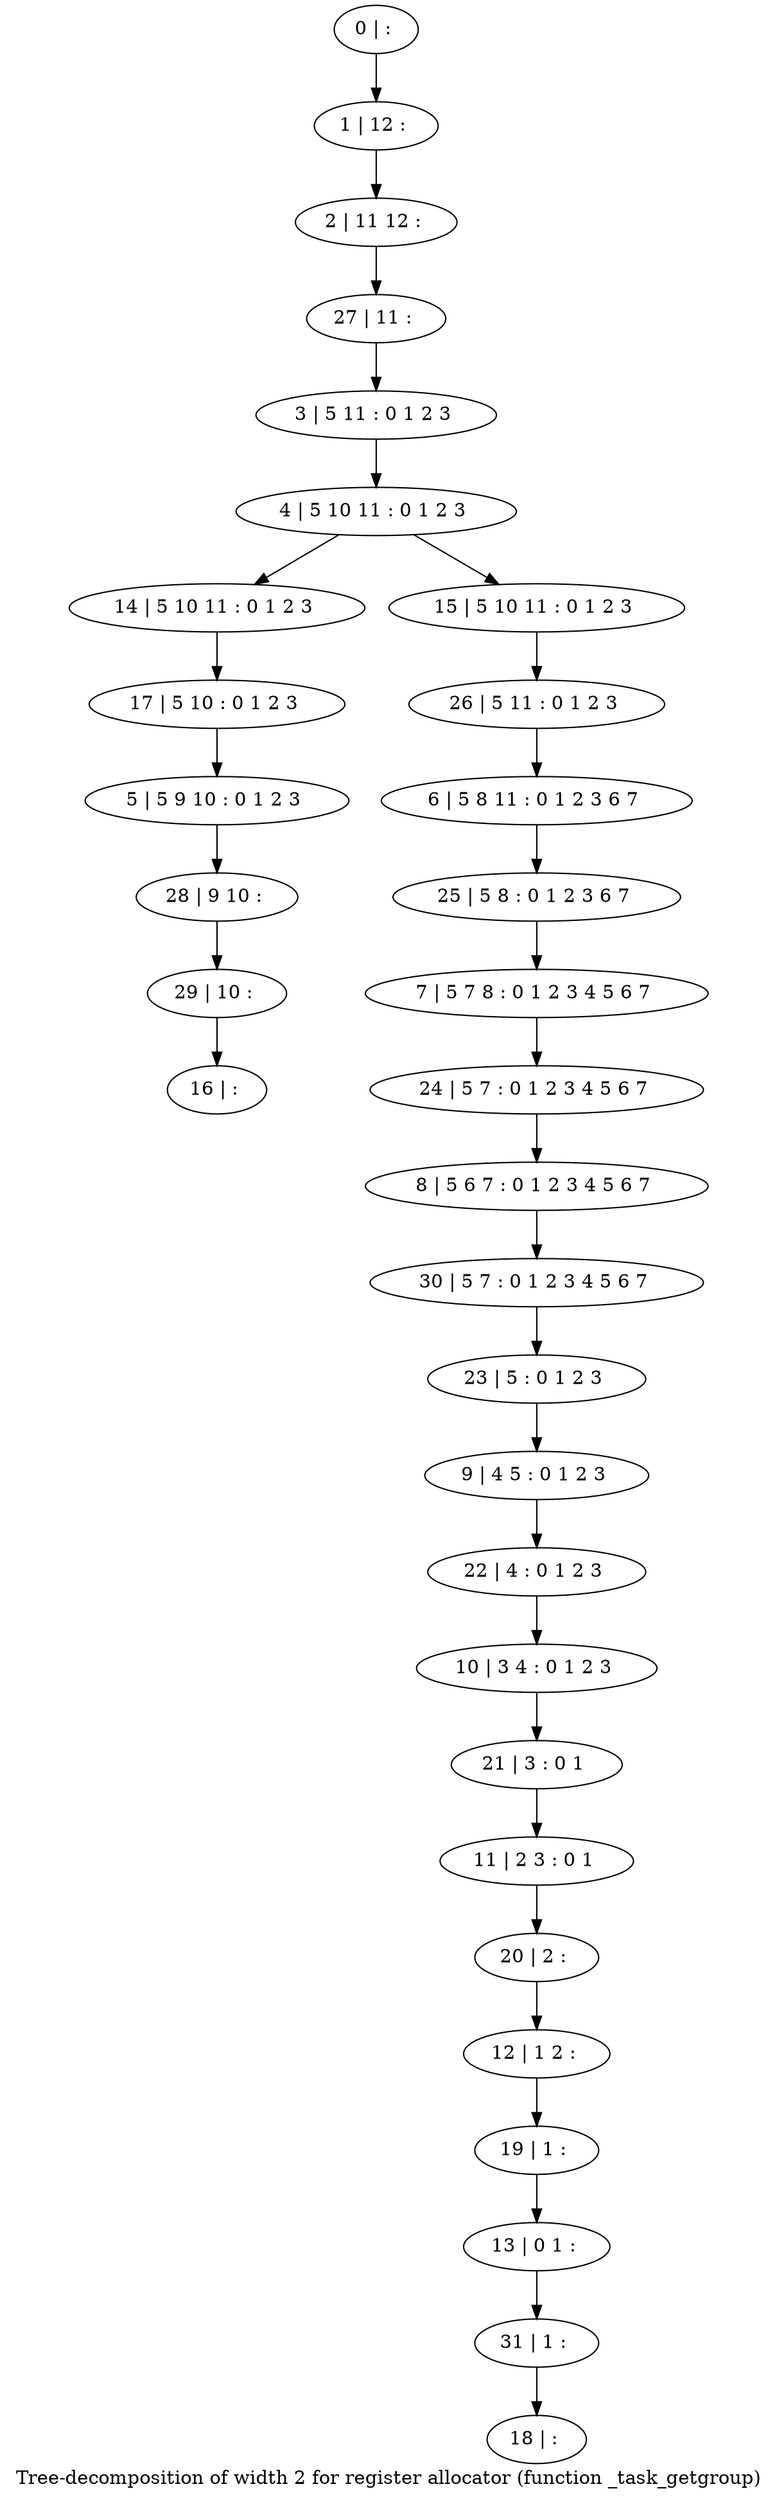 digraph G {
graph [label="Tree-decomposition of width 2 for register allocator (function _task_getgroup)"]
0[label="0 | : "];
1[label="1 | 12 : "];
2[label="2 | 11 12 : "];
3[label="3 | 5 11 : 0 1 2 3 "];
4[label="4 | 5 10 11 : 0 1 2 3 "];
5[label="5 | 5 9 10 : 0 1 2 3 "];
6[label="6 | 5 8 11 : 0 1 2 3 6 7 "];
7[label="7 | 5 7 8 : 0 1 2 3 4 5 6 7 "];
8[label="8 | 5 6 7 : 0 1 2 3 4 5 6 7 "];
9[label="9 | 4 5 : 0 1 2 3 "];
10[label="10 | 3 4 : 0 1 2 3 "];
11[label="11 | 2 3 : 0 1 "];
12[label="12 | 1 2 : "];
13[label="13 | 0 1 : "];
14[label="14 | 5 10 11 : 0 1 2 3 "];
15[label="15 | 5 10 11 : 0 1 2 3 "];
16[label="16 | : "];
17[label="17 | 5 10 : 0 1 2 3 "];
18[label="18 | : "];
19[label="19 | 1 : "];
20[label="20 | 2 : "];
21[label="21 | 3 : 0 1 "];
22[label="22 | 4 : 0 1 2 3 "];
23[label="23 | 5 : 0 1 2 3 "];
24[label="24 | 5 7 : 0 1 2 3 4 5 6 7 "];
25[label="25 | 5 8 : 0 1 2 3 6 7 "];
26[label="26 | 5 11 : 0 1 2 3 "];
27[label="27 | 11 : "];
28[label="28 | 9 10 : "];
29[label="29 | 10 : "];
30[label="30 | 5 7 : 0 1 2 3 4 5 6 7 "];
31[label="31 | 1 : "];
0->1 ;
1->2 ;
3->4 ;
4->14 ;
4->15 ;
17->5 ;
14->17 ;
19->13 ;
12->19 ;
20->12 ;
11->20 ;
21->11 ;
10->21 ;
22->10 ;
9->22 ;
23->9 ;
24->8 ;
7->24 ;
25->7 ;
6->25 ;
26->6 ;
15->26 ;
27->3 ;
2->27 ;
5->28 ;
29->16 ;
28->29 ;
30->23 ;
8->30 ;
31->18 ;
13->31 ;
}
